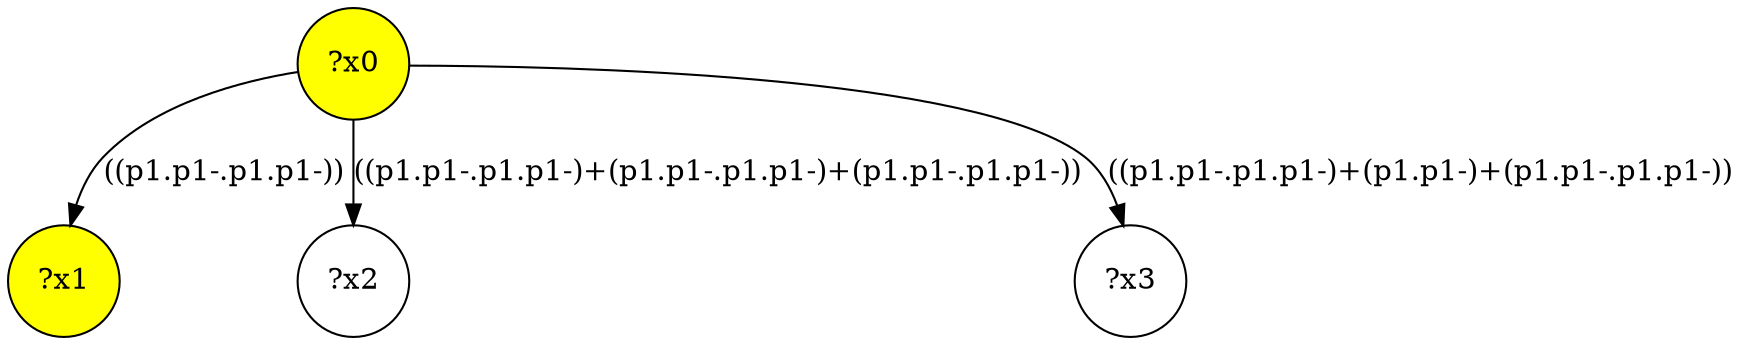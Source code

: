 digraph g {
	x0 [fillcolor="yellow", style="filled," shape=circle, label="?x0"];
	x1 [fillcolor="yellow", style="filled," shape=circle, label="?x1"];
	x0 -> x1 [label="((p1.p1-.p1.p1-))"];
	x2 [shape=circle, label="?x2"];
	x0 -> x2 [label="((p1.p1-.p1.p1-)+(p1.p1-.p1.p1-)+(p1.p1-.p1.p1-))"];
	x3 [shape=circle, label="?x3"];
	x0 -> x3 [label="((p1.p1-.p1.p1-)+(p1.p1-)+(p1.p1-.p1.p1-))"];
}

